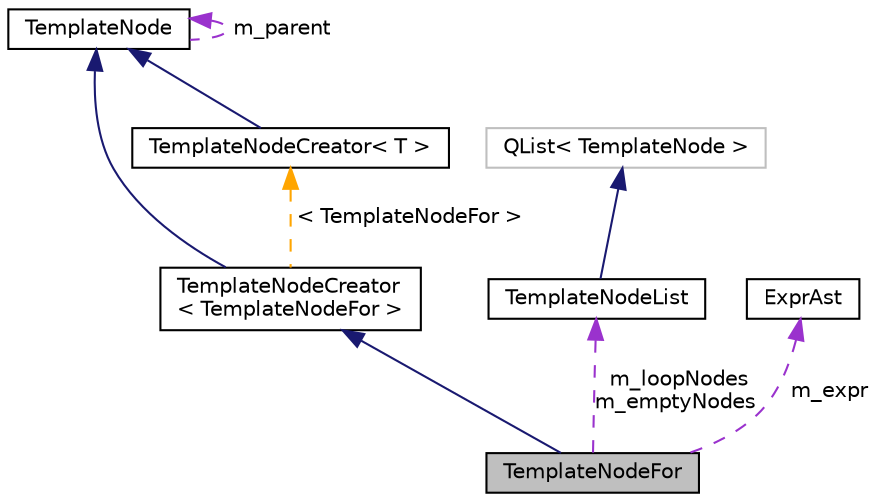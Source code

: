 digraph "TemplateNodeFor"
{
 // INTERACTIVE_SVG=YES
  edge [fontname="Helvetica",fontsize="10",labelfontname="Helvetica",labelfontsize="10"];
  node [fontname="Helvetica",fontsize="10",shape=record];
  Node4 [label="TemplateNodeFor",height=0.2,width=0.4,color="black", fillcolor="grey75", style="filled", fontcolor="black"];
  Node5 -> Node4 [dir="back",color="midnightblue",fontsize="10",style="solid",fontname="Helvetica"];
  Node5 [label="TemplateNodeCreator\l\< TemplateNodeFor \>",height=0.2,width=0.4,color="black", fillcolor="white", style="filled",URL="$d8/d78/class_template_node_creator.html"];
  Node6 -> Node5 [dir="back",color="midnightblue",fontsize="10",style="solid",fontname="Helvetica"];
  Node6 [label="TemplateNode",height=0.2,width=0.4,color="black", fillcolor="white", style="filled",URL="$d6/d53/class_template_node.html",tooltip="Base class of all nodes in a template&#39;s AST. "];
  Node6 -> Node6 [dir="back",color="darkorchid3",fontsize="10",style="dashed",label=" m_parent" ,fontname="Helvetica"];
  Node7 -> Node5 [dir="back",color="orange",fontsize="10",style="dashed",label=" \< TemplateNodeFor \>" ,fontname="Helvetica"];
  Node7 [label="TemplateNodeCreator\< T \>",height=0.2,width=0.4,color="black", fillcolor="white", style="filled",URL="$d8/d78/class_template_node_creator.html",tooltip="Helper class for creating template AST tag nodes and returning the template for a given node..."];
  Node6 -> Node7 [dir="back",color="midnightblue",fontsize="10",style="solid",fontname="Helvetica"];
  Node8 -> Node4 [dir="back",color="darkorchid3",fontsize="10",style="dashed",label=" m_loopNodes\nm_emptyNodes" ,fontname="Helvetica"];
  Node8 [label="TemplateNodeList",height=0.2,width=0.4,color="black", fillcolor="white", style="filled",URL="$df/daf/class_template_node_list.html",tooltip="Class representing a list of AST nodes in a template. "];
  Node9 -> Node8 [dir="back",color="midnightblue",fontsize="10",style="solid",fontname="Helvetica"];
  Node9 [label="QList\< TemplateNode \>",height=0.2,width=0.4,color="grey75", fillcolor="white", style="filled"];
  Node10 -> Node4 [dir="back",color="darkorchid3",fontsize="10",style="dashed",label=" m_expr" ,fontname="Helvetica"];
  Node10 [label="ExprAst",height=0.2,width=0.4,color="black", fillcolor="white", style="filled",URL="$dc/dfa/class_expr_ast.html",tooltip="Base class for all nodes in the abstract syntax tree of an expression. "];
}
